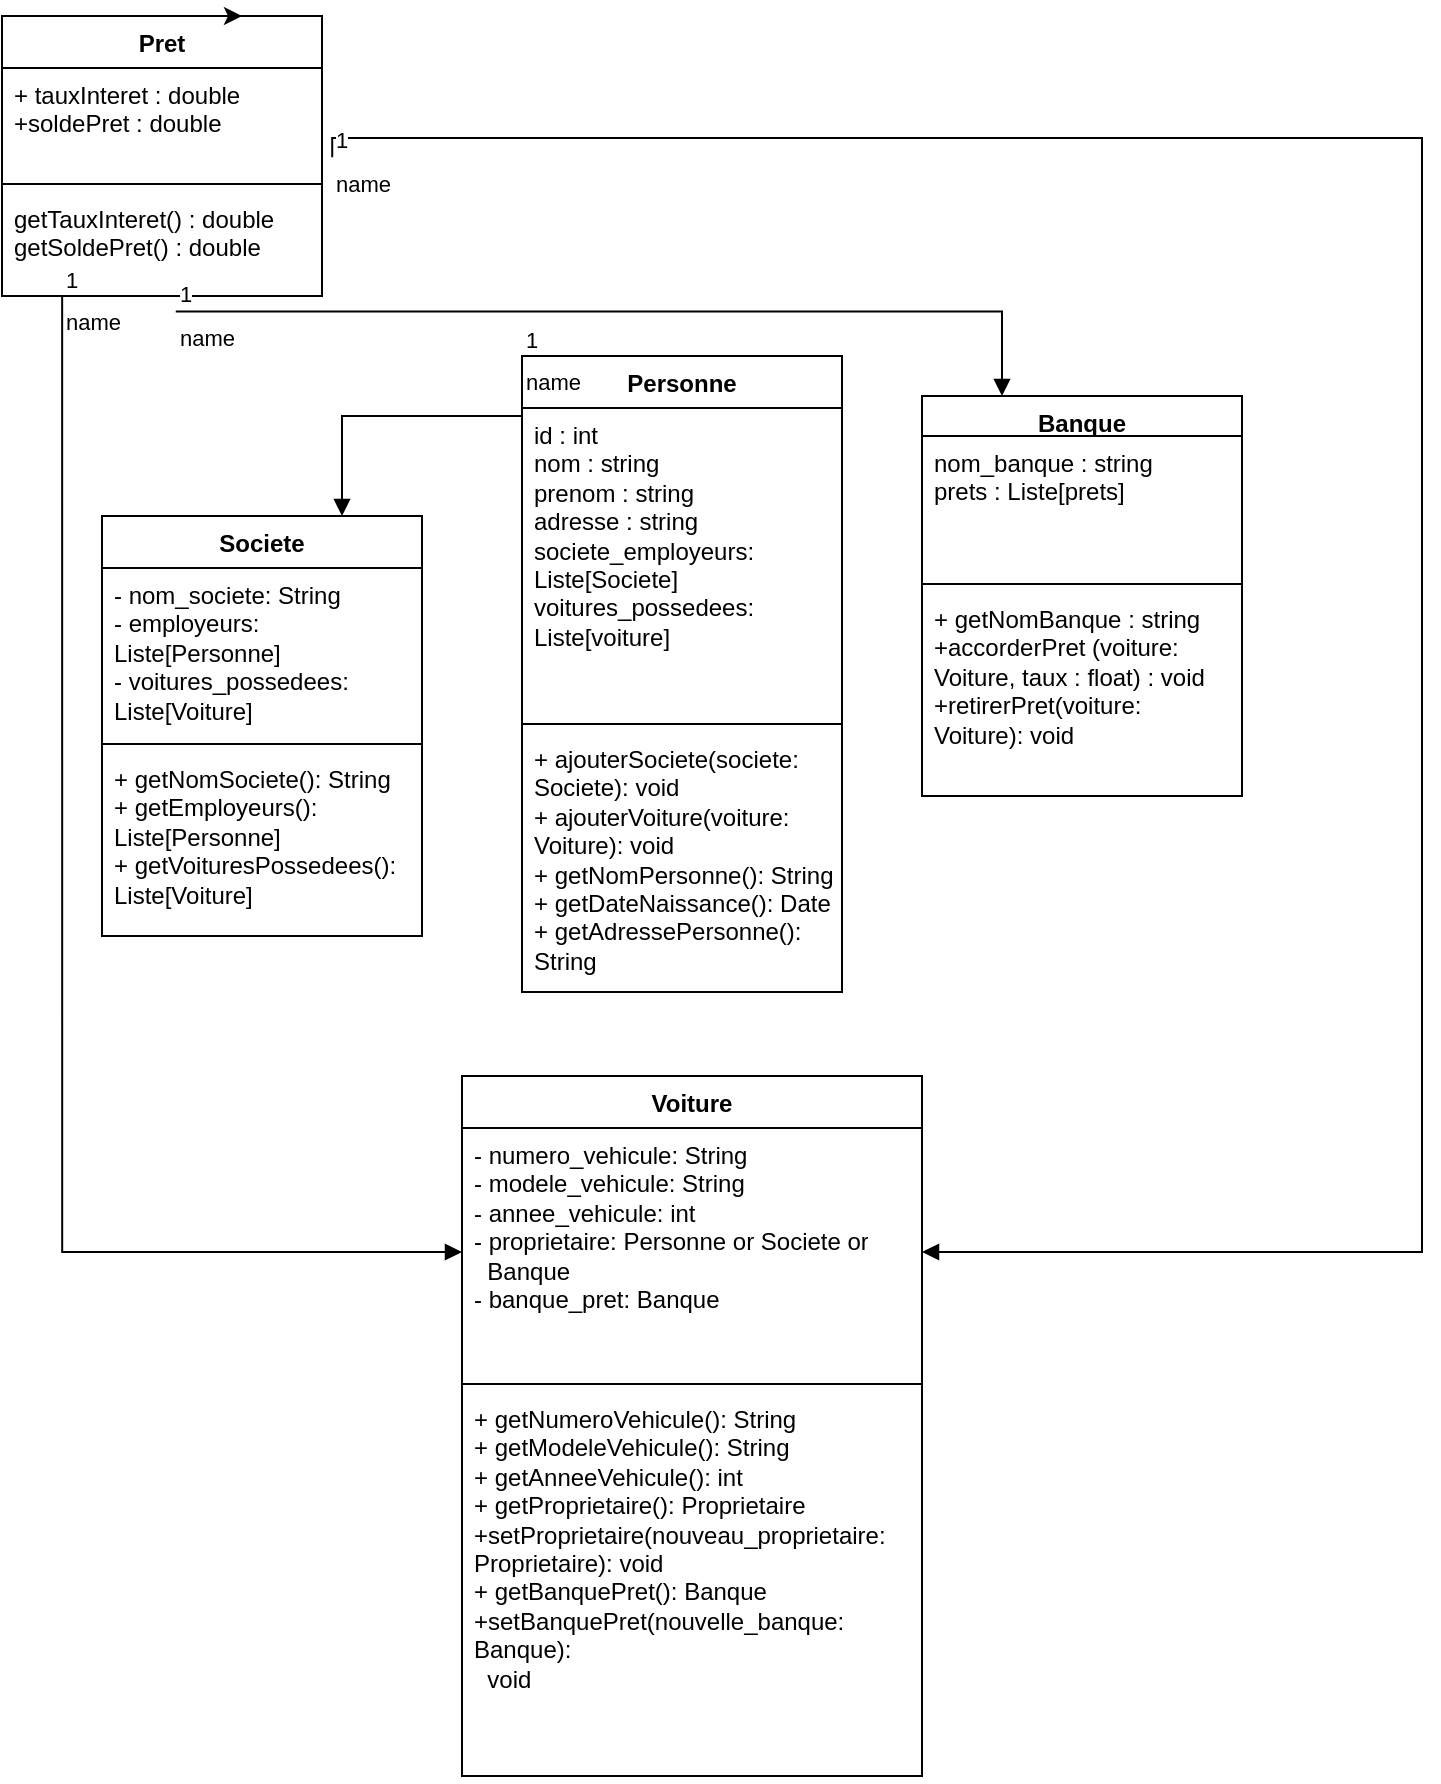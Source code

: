 <mxfile version="22.1.11" type="github">
  <diagram id="C5RBs43oDa-KdzZeNtuy" name="Page-1">
    <mxGraphModel dx="1134" dy="1806" grid="1" gridSize="10" guides="1" tooltips="1" connect="1" arrows="1" fold="1" page="1" pageScale="1" pageWidth="827" pageHeight="1169" math="0" shadow="0">
      <root>
        <mxCell id="WIyWlLk6GJQsqaUBKTNV-0" />
        <mxCell id="WIyWlLk6GJQsqaUBKTNV-1" parent="WIyWlLk6GJQsqaUBKTNV-0" />
        <mxCell id="oP3Ork68nBSGmn3EAQ2I-6" value="Personne" style="swimlane;fontStyle=1;align=center;verticalAlign=top;childLayout=stackLayout;horizontal=1;startSize=26;horizontalStack=0;resizeParent=1;resizeParentMax=0;resizeLast=0;collapsible=1;marginBottom=0;whiteSpace=wrap;html=1;" vertex="1" parent="WIyWlLk6GJQsqaUBKTNV-1">
          <mxGeometry x="330" y="10" width="160" height="318" as="geometry" />
        </mxCell>
        <mxCell id="oP3Ork68nBSGmn3EAQ2I-7" value="id : int&lt;br style=&quot;border-color: var(--border-color);&quot;&gt;nom : string&lt;br style=&quot;border-color: var(--border-color);&quot;&gt;prenom : string&lt;br style=&quot;border-color: var(--border-color);&quot;&gt;adresse : string&lt;br style=&quot;border-color: var(--border-color);&quot;&gt;societe_employeurs: Liste[Societe]&lt;br style=&quot;border-color: var(--border-color);&quot;&gt;voitures_possedees: Liste[voiture]" style="text;strokeColor=none;fillColor=none;align=left;verticalAlign=top;spacingLeft=4;spacingRight=4;overflow=hidden;rotatable=0;points=[[0,0.5],[1,0.5]];portConstraint=eastwest;whiteSpace=wrap;html=1;" vertex="1" parent="oP3Ork68nBSGmn3EAQ2I-6">
          <mxGeometry y="26" width="160" height="154" as="geometry" />
        </mxCell>
        <mxCell id="oP3Ork68nBSGmn3EAQ2I-8" value="" style="line;strokeWidth=1;fillColor=none;align=left;verticalAlign=middle;spacingTop=-1;spacingLeft=3;spacingRight=3;rotatable=0;labelPosition=right;points=[];portConstraint=eastwest;strokeColor=inherit;" vertex="1" parent="oP3Ork68nBSGmn3EAQ2I-6">
          <mxGeometry y="180" width="160" height="8" as="geometry" />
        </mxCell>
        <mxCell id="oP3Ork68nBSGmn3EAQ2I-9" value="&lt;div&gt;+ ajouterSociete(societe: Societe): void&amp;nbsp;&lt;/div&gt;&lt;div&gt;+ ajouterVoiture(voiture: Voiture): void&amp;nbsp;&amp;nbsp;&lt;/div&gt;&lt;div&gt;+ getNomPersonne(): String&lt;/div&gt;&lt;div&gt;+ getDateNaissance(): Date&lt;/div&gt;&lt;div&gt;+ getAdressePersonne(): String&lt;/div&gt;" style="text;strokeColor=none;fillColor=none;align=left;verticalAlign=top;spacingLeft=4;spacingRight=4;overflow=hidden;rotatable=0;points=[[0,0.5],[1,0.5]];portConstraint=eastwest;whiteSpace=wrap;html=1;" vertex="1" parent="oP3Ork68nBSGmn3EAQ2I-6">
          <mxGeometry y="188" width="160" height="130" as="geometry" />
        </mxCell>
        <mxCell id="oP3Ork68nBSGmn3EAQ2I-10" value="Societe" style="swimlane;fontStyle=1;align=center;verticalAlign=top;childLayout=stackLayout;horizontal=1;startSize=26;horizontalStack=0;resizeParent=1;resizeParentMax=0;resizeLast=0;collapsible=1;marginBottom=0;whiteSpace=wrap;html=1;" vertex="1" parent="WIyWlLk6GJQsqaUBKTNV-1">
          <mxGeometry x="120" y="90" width="160" height="210" as="geometry" />
        </mxCell>
        <mxCell id="oP3Ork68nBSGmn3EAQ2I-11" value="&lt;div&gt;- nom_societe: String&lt;/div&gt;&lt;div&gt;- employeurs: Liste[Personne]&lt;/div&gt;&lt;div&gt;- voitures_possedees: Liste[Voiture]&lt;/div&gt;" style="text;strokeColor=none;fillColor=none;align=left;verticalAlign=top;spacingLeft=4;spacingRight=4;overflow=hidden;rotatable=0;points=[[0,0.5],[1,0.5]];portConstraint=eastwest;whiteSpace=wrap;html=1;" vertex="1" parent="oP3Ork68nBSGmn3EAQ2I-10">
          <mxGeometry y="26" width="160" height="84" as="geometry" />
        </mxCell>
        <mxCell id="oP3Ork68nBSGmn3EAQ2I-12" value="" style="line;strokeWidth=1;fillColor=none;align=left;verticalAlign=middle;spacingTop=-1;spacingLeft=3;spacingRight=3;rotatable=0;labelPosition=right;points=[];portConstraint=eastwest;strokeColor=inherit;" vertex="1" parent="oP3Ork68nBSGmn3EAQ2I-10">
          <mxGeometry y="110" width="160" height="8" as="geometry" />
        </mxCell>
        <mxCell id="oP3Ork68nBSGmn3EAQ2I-13" value="&lt;div&gt;+ getNomSociete(): String&lt;/div&gt;&lt;div&gt;+ getEmployeurs(): Liste[Personne]&lt;/div&gt;&lt;div&gt;+ getVoituresPossedees(): Liste[Voiture]&lt;/div&gt;" style="text;strokeColor=none;fillColor=none;align=left;verticalAlign=top;spacingLeft=4;spacingRight=4;overflow=hidden;rotatable=0;points=[[0,0.5],[1,0.5]];portConstraint=eastwest;whiteSpace=wrap;html=1;" vertex="1" parent="oP3Ork68nBSGmn3EAQ2I-10">
          <mxGeometry y="118" width="160" height="92" as="geometry" />
        </mxCell>
        <mxCell id="oP3Ork68nBSGmn3EAQ2I-14" value="Pret" style="swimlane;fontStyle=1;align=center;verticalAlign=top;childLayout=stackLayout;horizontal=1;startSize=26;horizontalStack=0;resizeParent=1;resizeParentMax=0;resizeLast=0;collapsible=1;marginBottom=0;whiteSpace=wrap;html=1;" vertex="1" parent="WIyWlLk6GJQsqaUBKTNV-1">
          <mxGeometry x="70" y="-160" width="160" height="140" as="geometry" />
        </mxCell>
        <mxCell id="oP3Ork68nBSGmn3EAQ2I-15" value="+ tauxInteret : double&lt;br&gt;+soldePret : double" style="text;strokeColor=none;fillColor=none;align=left;verticalAlign=top;spacingLeft=4;spacingRight=4;overflow=hidden;rotatable=0;points=[[0,0.5],[1,0.5]];portConstraint=eastwest;whiteSpace=wrap;html=1;" vertex="1" parent="oP3Ork68nBSGmn3EAQ2I-14">
          <mxGeometry y="26" width="160" height="54" as="geometry" />
        </mxCell>
        <mxCell id="oP3Ork68nBSGmn3EAQ2I-16" value="" style="line;strokeWidth=1;fillColor=none;align=left;verticalAlign=middle;spacingTop=-1;spacingLeft=3;spacingRight=3;rotatable=0;labelPosition=right;points=[];portConstraint=eastwest;strokeColor=inherit;" vertex="1" parent="oP3Ork68nBSGmn3EAQ2I-14">
          <mxGeometry y="80" width="160" height="8" as="geometry" />
        </mxCell>
        <mxCell id="oP3Ork68nBSGmn3EAQ2I-17" value="getTauxInteret() : double&lt;br&gt;getSoldePret() : double" style="text;strokeColor=none;fillColor=none;align=left;verticalAlign=top;spacingLeft=4;spacingRight=4;overflow=hidden;rotatable=0;points=[[0,0.5],[1,0.5]];portConstraint=eastwest;whiteSpace=wrap;html=1;" vertex="1" parent="oP3Ork68nBSGmn3EAQ2I-14">
          <mxGeometry y="88" width="160" height="52" as="geometry" />
        </mxCell>
        <mxCell id="oP3Ork68nBSGmn3EAQ2I-18" value="Banque" style="swimlane;fontStyle=1;align=center;verticalAlign=top;childLayout=stackLayout;horizontal=1;startSize=20;horizontalStack=0;resizeParent=1;resizeParentMax=0;resizeLast=0;collapsible=1;marginBottom=0;whiteSpace=wrap;html=1;" vertex="1" parent="WIyWlLk6GJQsqaUBKTNV-1">
          <mxGeometry x="530" y="30" width="160" height="200" as="geometry" />
        </mxCell>
        <mxCell id="oP3Ork68nBSGmn3EAQ2I-19" value="nom_banque : string&lt;br&gt;prets : Liste[prets]" style="text;strokeColor=none;fillColor=none;align=left;verticalAlign=top;spacingLeft=4;spacingRight=4;overflow=hidden;rotatable=0;points=[[0,0.5],[1,0.5]];portConstraint=eastwest;whiteSpace=wrap;html=1;" vertex="1" parent="oP3Ork68nBSGmn3EAQ2I-18">
          <mxGeometry y="20" width="160" height="70" as="geometry" />
        </mxCell>
        <mxCell id="oP3Ork68nBSGmn3EAQ2I-20" value="" style="line;strokeWidth=1;fillColor=none;align=left;verticalAlign=middle;spacingTop=-1;spacingLeft=3;spacingRight=3;rotatable=0;labelPosition=right;points=[];portConstraint=eastwest;strokeColor=inherit;" vertex="1" parent="oP3Ork68nBSGmn3EAQ2I-18">
          <mxGeometry y="90" width="160" height="8" as="geometry" />
        </mxCell>
        <mxCell id="oP3Ork68nBSGmn3EAQ2I-21" value="+ getNomBanque : string&lt;br&gt;+accorderPret (voiture: Voiture, taux : float) : void&lt;br&gt;+retirerPret(voiture: Voiture): void" style="text;strokeColor=none;fillColor=none;align=left;verticalAlign=top;spacingLeft=4;spacingRight=4;overflow=hidden;rotatable=0;points=[[0,0.5],[1,0.5]];portConstraint=eastwest;whiteSpace=wrap;html=1;" vertex="1" parent="oP3Ork68nBSGmn3EAQ2I-18">
          <mxGeometry y="98" width="160" height="102" as="geometry" />
        </mxCell>
        <mxCell id="oP3Ork68nBSGmn3EAQ2I-22" value="Voiture" style="swimlane;fontStyle=1;align=center;verticalAlign=top;childLayout=stackLayout;horizontal=1;startSize=26;horizontalStack=0;resizeParent=1;resizeParentMax=0;resizeLast=0;collapsible=1;marginBottom=0;whiteSpace=wrap;html=1;" vertex="1" parent="WIyWlLk6GJQsqaUBKTNV-1">
          <mxGeometry x="300" y="370" width="230" height="350" as="geometry" />
        </mxCell>
        <mxCell id="oP3Ork68nBSGmn3EAQ2I-23" value="&lt;div&gt;- numero_vehicule: String&lt;/div&gt;&lt;div&gt;- modele_vehicule: String&lt;/div&gt;&lt;div&gt;- annee_vehicule: int&lt;/div&gt;&lt;div&gt;- proprietaire: Personne or Societe or&lt;/div&gt;&lt;div&gt;&amp;nbsp; Banque&lt;/div&gt;&lt;div&gt;- banque_pret: Banque&lt;/div&gt;" style="text;strokeColor=none;fillColor=none;align=left;verticalAlign=top;spacingLeft=4;spacingRight=4;overflow=hidden;rotatable=0;points=[[0,0.5],[1,0.5]];portConstraint=eastwest;whiteSpace=wrap;html=1;" vertex="1" parent="oP3Ork68nBSGmn3EAQ2I-22">
          <mxGeometry y="26" width="230" height="124" as="geometry" />
        </mxCell>
        <mxCell id="oP3Ork68nBSGmn3EAQ2I-24" value="" style="line;strokeWidth=1;fillColor=none;align=left;verticalAlign=middle;spacingTop=-1;spacingLeft=3;spacingRight=3;rotatable=0;labelPosition=right;points=[];portConstraint=eastwest;strokeColor=inherit;" vertex="1" parent="oP3Ork68nBSGmn3EAQ2I-22">
          <mxGeometry y="150" width="230" height="8" as="geometry" />
        </mxCell>
        <mxCell id="oP3Ork68nBSGmn3EAQ2I-25" value="&lt;div&gt;+ getNumeroVehicule(): String&lt;/div&gt;&lt;div&gt;+ getModeleVehicule(): String&lt;/div&gt;&lt;div&gt;+ getAnneeVehicule(): int&lt;/div&gt;&lt;div&gt;+ getProprietaire(): Proprietaire&lt;/div&gt;&lt;div&gt;+setProprietaire(nouveau_proprietaire:&lt;/div&gt;&lt;div&gt;Proprietaire): void&lt;/div&gt;&lt;div&gt;+ getBanquePret(): Banque&lt;/div&gt;&lt;div&gt;+setBanquePret(nouvelle_banque: Banque):&lt;/div&gt;&lt;div&gt;&amp;nbsp; void&amp;nbsp;&lt;/div&gt;" style="text;strokeColor=none;fillColor=none;align=left;verticalAlign=top;spacingLeft=4;spacingRight=4;overflow=hidden;rotatable=0;points=[[0,0.5],[1,0.5]];portConstraint=eastwest;whiteSpace=wrap;html=1;" vertex="1" parent="oP3Ork68nBSGmn3EAQ2I-22">
          <mxGeometry y="158" width="230" height="192" as="geometry" />
        </mxCell>
        <mxCell id="oP3Ork68nBSGmn3EAQ2I-32" style="edgeStyle=none;rounded=0;orthogonalLoop=1;jettySize=auto;html=1;exitX=0.5;exitY=0;exitDx=0;exitDy=0;entryX=0.75;entryY=0;entryDx=0;entryDy=0;" edge="1" parent="WIyWlLk6GJQsqaUBKTNV-1" source="oP3Ork68nBSGmn3EAQ2I-14" target="oP3Ork68nBSGmn3EAQ2I-14">
          <mxGeometry relative="1" as="geometry" />
        </mxCell>
        <mxCell id="oP3Ork68nBSGmn3EAQ2I-38" value="name" style="endArrow=block;endFill=1;html=1;edgeStyle=orthogonalEdgeStyle;align=left;verticalAlign=top;rounded=0;entryX=1;entryY=0.5;entryDx=0;entryDy=0;exitX=1.032;exitY=0.827;exitDx=0;exitDy=0;exitPerimeter=0;" edge="1" parent="WIyWlLk6GJQsqaUBKTNV-1" source="oP3Ork68nBSGmn3EAQ2I-15" target="oP3Ork68nBSGmn3EAQ2I-23">
          <mxGeometry x="-1" relative="1" as="geometry">
            <mxPoint x="450" y="-100" as="sourcePoint" />
            <mxPoint x="780" y="450" as="targetPoint" />
            <Array as="points">
              <mxPoint x="780" y="-99" />
              <mxPoint x="780" y="458" />
            </Array>
          </mxGeometry>
        </mxCell>
        <mxCell id="oP3Ork68nBSGmn3EAQ2I-39" value="1" style="edgeLabel;resizable=0;html=1;align=left;verticalAlign=bottom;" connectable="0" vertex="1" parent="oP3Ork68nBSGmn3EAQ2I-38">
          <mxGeometry x="-1" relative="1" as="geometry" />
        </mxCell>
        <mxCell id="oP3Ork68nBSGmn3EAQ2I-40" value="name" style="endArrow=block;endFill=1;html=1;edgeStyle=orthogonalEdgeStyle;align=left;verticalAlign=top;rounded=0;exitX=0.543;exitY=1.15;exitDx=0;exitDy=0;exitPerimeter=0;entryX=0.25;entryY=0;entryDx=0;entryDy=0;" edge="1" parent="WIyWlLk6GJQsqaUBKTNV-1" source="oP3Ork68nBSGmn3EAQ2I-17" target="oP3Ork68nBSGmn3EAQ2I-18">
          <mxGeometry x="-1" relative="1" as="geometry">
            <mxPoint x="170" y="20" as="sourcePoint" />
            <mxPoint x="330" y="20" as="targetPoint" />
          </mxGeometry>
        </mxCell>
        <mxCell id="oP3Ork68nBSGmn3EAQ2I-41" value="1" style="edgeLabel;resizable=0;html=1;align=left;verticalAlign=bottom;" connectable="0" vertex="1" parent="oP3Ork68nBSGmn3EAQ2I-40">
          <mxGeometry x="-1" relative="1" as="geometry" />
        </mxCell>
        <mxCell id="oP3Ork68nBSGmn3EAQ2I-44" value="name" style="endArrow=block;endFill=1;html=1;edgeStyle=orthogonalEdgeStyle;align=left;verticalAlign=top;rounded=0;exitX=0.188;exitY=1;exitDx=0;exitDy=0;exitPerimeter=0;" edge="1" parent="WIyWlLk6GJQsqaUBKTNV-1" source="oP3Ork68nBSGmn3EAQ2I-17" target="oP3Ork68nBSGmn3EAQ2I-23">
          <mxGeometry x="-1" relative="1" as="geometry">
            <mxPoint x="100" y="70" as="sourcePoint" />
            <mxPoint x="260" y="70" as="targetPoint" />
          </mxGeometry>
        </mxCell>
        <mxCell id="oP3Ork68nBSGmn3EAQ2I-45" value="1" style="edgeLabel;resizable=0;html=1;align=left;verticalAlign=bottom;" connectable="0" vertex="1" parent="oP3Ork68nBSGmn3EAQ2I-44">
          <mxGeometry x="-1" relative="1" as="geometry" />
        </mxCell>
        <mxCell id="oP3Ork68nBSGmn3EAQ2I-46" value="name" style="endArrow=block;endFill=1;html=1;edgeStyle=orthogonalEdgeStyle;align=left;verticalAlign=top;rounded=0;entryX=0.75;entryY=0;entryDx=0;entryDy=0;exitX=0;exitY=0;exitDx=0;exitDy=0;" edge="1" parent="WIyWlLk6GJQsqaUBKTNV-1" source="oP3Ork68nBSGmn3EAQ2I-6" target="oP3Ork68nBSGmn3EAQ2I-10">
          <mxGeometry x="-1" relative="1" as="geometry">
            <mxPoint x="150" y="40" as="sourcePoint" />
            <mxPoint x="310" y="40" as="targetPoint" />
            <Array as="points">
              <mxPoint x="330" y="40" />
              <mxPoint x="240" y="40" />
            </Array>
          </mxGeometry>
        </mxCell>
        <mxCell id="oP3Ork68nBSGmn3EAQ2I-47" value="1" style="edgeLabel;resizable=0;html=1;align=left;verticalAlign=bottom;" connectable="0" vertex="1" parent="oP3Ork68nBSGmn3EAQ2I-46">
          <mxGeometry x="-1" relative="1" as="geometry" />
        </mxCell>
      </root>
    </mxGraphModel>
  </diagram>
</mxfile>
